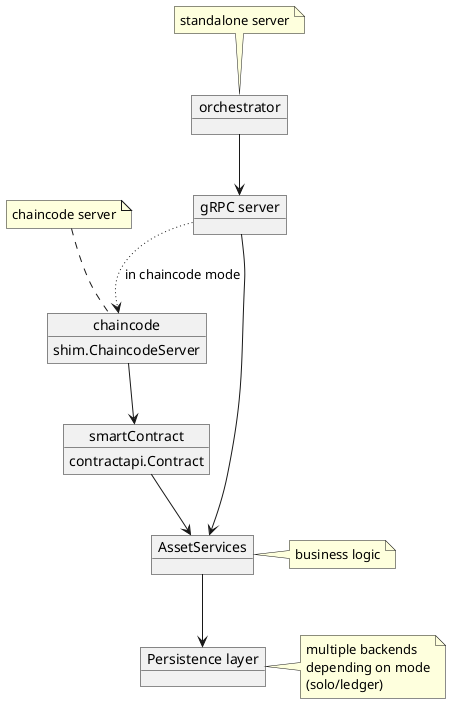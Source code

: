 @startuml
object "orchestrator" as os
Note top of os: standalone server


object chaincode {
  shim.ChaincodeServer
}
note top of chaincode: chaincode server

object "gRPC server" as grpc
object "smartContract" as sc {
  contractapi.Contract
}
object "AssetServices" as services
note right of services
business logic
end note

object "Persistence layer" as db

os --> grpc
grpc --> services
grpc -[dotted]-> chaincode: in chaincode mode
chaincode --> sc
sc --> services
services --> db

note right of db
multiple backends
depending on mode
(solo/ledger)
end note

@enduml
